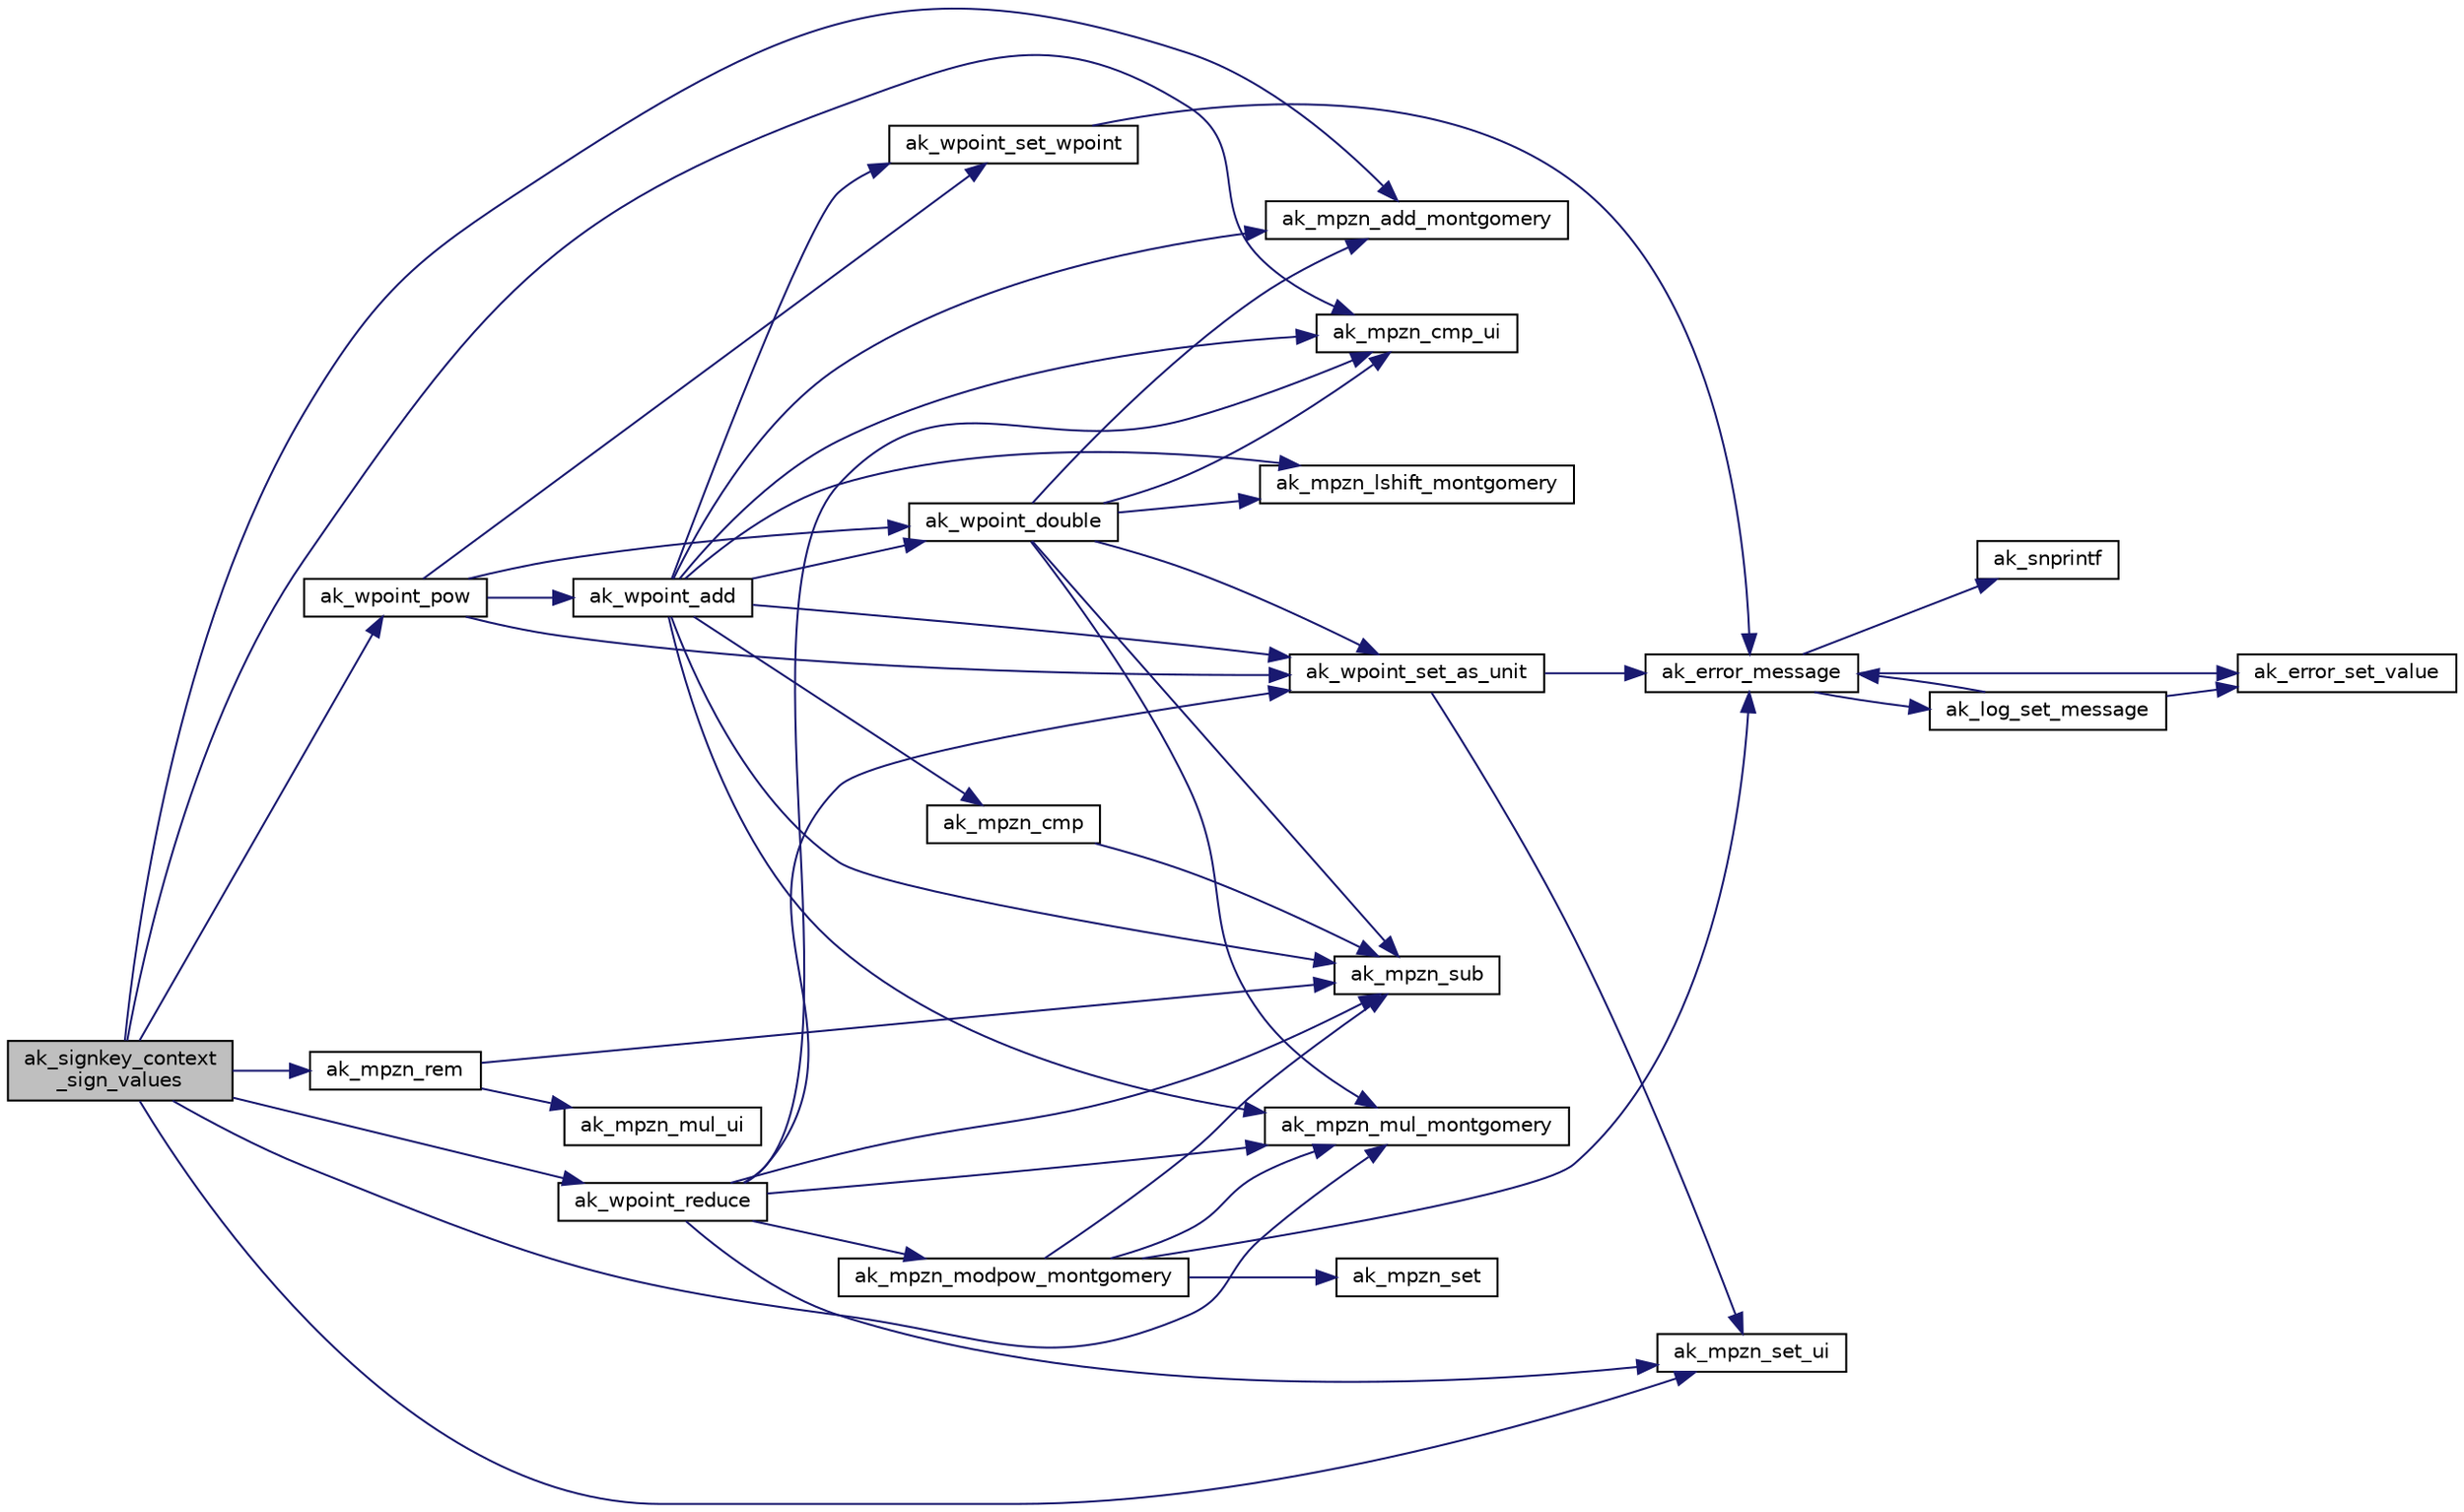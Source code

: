 digraph "ak_signkey_context_sign_values"
{
  edge [fontname="Helvetica",fontsize="10",labelfontname="Helvetica",labelfontsize="10"];
  node [fontname="Helvetica",fontsize="10",shape=record];
  rankdir="LR";
  Node1 [label="ak_signkey_context\l_sign_values",height=0.2,width=0.4,color="black", fillcolor="grey75", style="filled", fontcolor="black"];
  Node1 -> Node2 [color="midnightblue",fontsize="10",style="solid",fontname="Helvetica"];
  Node2 [label="ak_wpoint_pow",height=0.2,width=0.4,color="black", fillcolor="white", style="filled",URL="$ak__curves_8c.html#abcf6200613d7b2f235d15a68d1ace90a",tooltip="Вычисление кратной точки эллиптической кривой. "];
  Node2 -> Node3 [color="midnightblue",fontsize="10",style="solid",fontname="Helvetica"];
  Node3 [label="ak_wpoint_set_as_unit",height=0.2,width=0.4,color="black", fillcolor="white", style="filled",URL="$ak__curves_8c.html#a4dafc4c7412c030b34e231173d9a1744",tooltip="Инициализация и присвоение контексту значения бесконечно удаленной точки эллиптической кривой..."];
  Node3 -> Node4 [color="midnightblue",fontsize="10",style="solid",fontname="Helvetica"];
  Node4 [label="ak_error_message",height=0.2,width=0.4,color="black", fillcolor="white", style="filled",URL="$ak__log_8c.html#a80a4822cbd184b3cbcc43096126eb52b",tooltip="Вывод сообщений о возникшей в процессе выполнения ошибке. "];
  Node4 -> Node5 [color="midnightblue",fontsize="10",style="solid",fontname="Helvetica"];
  Node5 [label="ak_snprintf",height=0.2,width=0.4,color="black", fillcolor="white", style="filled",URL="$ak__log_8c.html#a129225cc1640b6773cf0a7d629f0dca6",tooltip="Обобщенная реализация функции snprintf для различных компиляторов. "];
  Node4 -> Node6 [color="midnightblue",fontsize="10",style="solid",fontname="Helvetica"];
  Node6 [label="ak_log_set_message",height=0.2,width=0.4,color="black", fillcolor="white", style="filled",URL="$ak__log_8c.html#a25eff854c3f398d72791d04662d0978a",tooltip="Прямой вывод сообщения аудита. "];
  Node6 -> Node7 [color="midnightblue",fontsize="10",style="solid",fontname="Helvetica"];
  Node7 [label="ak_error_set_value",height=0.2,width=0.4,color="black", fillcolor="white", style="filled",URL="$ak__log_8c.html#a700e68d9e88d81489869ba269af25c7b",tooltip="Функция устанавливает значение переменной, хранящей ошибку выполнения программы. "];
  Node6 -> Node4 [color="midnightblue",fontsize="10",style="solid",fontname="Helvetica"];
  Node4 -> Node7 [color="midnightblue",fontsize="10",style="solid",fontname="Helvetica"];
  Node3 -> Node8 [color="midnightblue",fontsize="10",style="solid",fontname="Helvetica"];
  Node8 [label="ak_mpzn_set_ui",height=0.2,width=0.4,color="black", fillcolor="white", style="filled",URL="$ak__mpzn_8c.html#a3038283a8f7a8adc44f81b60d20039c1",tooltip="Присвоение вычету беззнакового целого значения. "];
  Node2 -> Node9 [color="midnightblue",fontsize="10",style="solid",fontname="Helvetica"];
  Node9 [label="ak_wpoint_set_wpoint",height=0.2,width=0.4,color="black", fillcolor="white", style="filled",URL="$ak__curves_8c.html#a19fdae21cb3aa340364252bd3f183221",tooltip="Инициализация и присвоение контексту значения заданной точки эллиптической кривой. "];
  Node9 -> Node4 [color="midnightblue",fontsize="10",style="solid",fontname="Helvetica"];
  Node2 -> Node10 [color="midnightblue",fontsize="10",style="solid",fontname="Helvetica"];
  Node10 [label="ak_wpoint_add",height=0.2,width=0.4,color="black", fillcolor="white", style="filled",URL="$ak__curves_8c.html#a923c52d6302ada5899b7ad7d3fab2ca6",tooltip="Прибавление к одной точке эллиптической кривой значения другой точки. "];
  Node10 -> Node11 [color="midnightblue",fontsize="10",style="solid",fontname="Helvetica"];
  Node11 [label="ak_mpzn_cmp_ui",height=0.2,width=0.4,color="black", fillcolor="white", style="filled",URL="$ak__mpzn_8c.html#ad5a73800b3bc4f1d12c17d45301c574e",tooltip="Сравнение вычета с беззнаковым целым числом (типа ak_uint64) "];
  Node10 -> Node9 [color="midnightblue",fontsize="10",style="solid",fontname="Helvetica"];
  Node10 -> Node12 [color="midnightblue",fontsize="10",style="solid",fontname="Helvetica"];
  Node12 [label="ak_mpzn_mul_montgomery",height=0.2,width=0.4,color="black", fillcolor="white", style="filled",URL="$ak__mpzn_8c.html#af348d554b8750cf921ccc4e15736bdf4",tooltip="Умножение двух вычетов в представлении Монтгомери. "];
  Node10 -> Node13 [color="midnightblue",fontsize="10",style="solid",fontname="Helvetica"];
  Node13 [label="ak_mpzn_cmp",height=0.2,width=0.4,color="black", fillcolor="white", style="filled",URL="$ak__mpzn_8c.html#ad83e7cf4aecc7e54de17e5b34419a728",tooltip="Сравнение двух вычетов "];
  Node13 -> Node14 [color="midnightblue",fontsize="10",style="solid",fontname="Helvetica"];
  Node14 [label="ak_mpzn_sub",height=0.2,width=0.4,color="black", fillcolor="white", style="filled",URL="$ak__mpzn_8c.html#ae8d733cc1f6ca575b68d58411e37c2be",tooltip="Вычитание двух вычетов "];
  Node10 -> Node15 [color="midnightblue",fontsize="10",style="solid",fontname="Helvetica"];
  Node15 [label="ak_wpoint_double",height=0.2,width=0.4,color="black", fillcolor="white", style="filled",URL="$ak__curves_8c.html#a6ba5ef1c5be72b8ab05bb9303056adf3",tooltip="Удвоение точки эллиптической кривой, заданной в короткой форме Вейерштрасса. "];
  Node15 -> Node11 [color="midnightblue",fontsize="10",style="solid",fontname="Helvetica"];
  Node15 -> Node3 [color="midnightblue",fontsize="10",style="solid",fontname="Helvetica"];
  Node15 -> Node12 [color="midnightblue",fontsize="10",style="solid",fontname="Helvetica"];
  Node15 -> Node16 [color="midnightblue",fontsize="10",style="solid",fontname="Helvetica"];
  Node16 [label="ak_mpzn_lshift_montgomery",height=0.2,width=0.4,color="black", fillcolor="white", style="filled",URL="$ak__mpzn_8c.html#abdc84f8ebd672aecec7671fa2e021f6f",tooltip="Удвоение на двойку в представлении Монтгомери. "];
  Node15 -> Node17 [color="midnightblue",fontsize="10",style="solid",fontname="Helvetica"];
  Node17 [label="ak_mpzn_add_montgomery",height=0.2,width=0.4,color="black", fillcolor="white", style="filled",URL="$ak__mpzn_8c.html#a062d2921b0e1ae9785c611c51a758762",tooltip="Сложение двух вычетов в представлении Монтгомери. "];
  Node15 -> Node14 [color="midnightblue",fontsize="10",style="solid",fontname="Helvetica"];
  Node10 -> Node3 [color="midnightblue",fontsize="10",style="solid",fontname="Helvetica"];
  Node10 -> Node14 [color="midnightblue",fontsize="10",style="solid",fontname="Helvetica"];
  Node10 -> Node17 [color="midnightblue",fontsize="10",style="solid",fontname="Helvetica"];
  Node10 -> Node16 [color="midnightblue",fontsize="10",style="solid",fontname="Helvetica"];
  Node2 -> Node15 [color="midnightblue",fontsize="10",style="solid",fontname="Helvetica"];
  Node1 -> Node18 [color="midnightblue",fontsize="10",style="solid",fontname="Helvetica"];
  Node18 [label="ak_wpoint_reduce",height=0.2,width=0.4,color="black", fillcolor="white", style="filled",URL="$ak__curves_8c.html#a307f1e218e3fa703fdf6c49efb5133f3",tooltip="Приведение проективной точки к аффинному виду. "];
  Node18 -> Node11 [color="midnightblue",fontsize="10",style="solid",fontname="Helvetica"];
  Node18 -> Node3 [color="midnightblue",fontsize="10",style="solid",fontname="Helvetica"];
  Node18 -> Node8 [color="midnightblue",fontsize="10",style="solid",fontname="Helvetica"];
  Node18 -> Node14 [color="midnightblue",fontsize="10",style="solid",fontname="Helvetica"];
  Node18 -> Node19 [color="midnightblue",fontsize="10",style="solid",fontname="Helvetica"];
  Node19 [label="ak_mpzn_modpow_montgomery",height=0.2,width=0.4,color="black", fillcolor="white", style="filled",URL="$ak__mpzn_8c.html#a29cf1faaed26d34ed3227a2e9958617e",tooltip="Модульное возведение в степень в представлении Монтгомери. "];
  Node19 -> Node14 [color="midnightblue",fontsize="10",style="solid",fontname="Helvetica"];
  Node19 -> Node4 [color="midnightblue",fontsize="10",style="solid",fontname="Helvetica"];
  Node19 -> Node20 [color="midnightblue",fontsize="10",style="solid",fontname="Helvetica"];
  Node20 [label="ak_mpzn_set",height=0.2,width=0.4,color="black", fillcolor="white", style="filled",URL="$ak__mpzn_8c.html#a3a7a7eb6081ec812cab451d5781412ff",tooltip="Присвоение вычету другого вычета. "];
  Node19 -> Node12 [color="midnightblue",fontsize="10",style="solid",fontname="Helvetica"];
  Node18 -> Node12 [color="midnightblue",fontsize="10",style="solid",fontname="Helvetica"];
  Node1 -> Node21 [color="midnightblue",fontsize="10",style="solid",fontname="Helvetica"];
  Node21 [label="ak_mpzn_rem",height=0.2,width=0.4,color="black", fillcolor="white", style="filled",URL="$ak__mpzn_8c.html#ac4cfaa83700ca59cd67ec1055a16a171",tooltip="Вычисление остатка от деления одного вычета на другой "];
  Node21 -> Node22 [color="midnightblue",fontsize="10",style="solid",fontname="Helvetica"];
  Node22 [label="ak_mpzn_mul_ui",height=0.2,width=0.4,color="black", fillcolor="white", style="filled",URL="$ak__mpzn_8c.html#a7435769f1d4f97de4b9baa15f51be8d6",tooltip="Умножение вычета на беззнаковое целое "];
  Node21 -> Node14 [color="midnightblue",fontsize="10",style="solid",fontname="Helvetica"];
  Node1 -> Node12 [color="midnightblue",fontsize="10",style="solid",fontname="Helvetica"];
  Node1 -> Node11 [color="midnightblue",fontsize="10",style="solid",fontname="Helvetica"];
  Node1 -> Node8 [color="midnightblue",fontsize="10",style="solid",fontname="Helvetica"];
  Node1 -> Node17 [color="midnightblue",fontsize="10",style="solid",fontname="Helvetica"];
}
